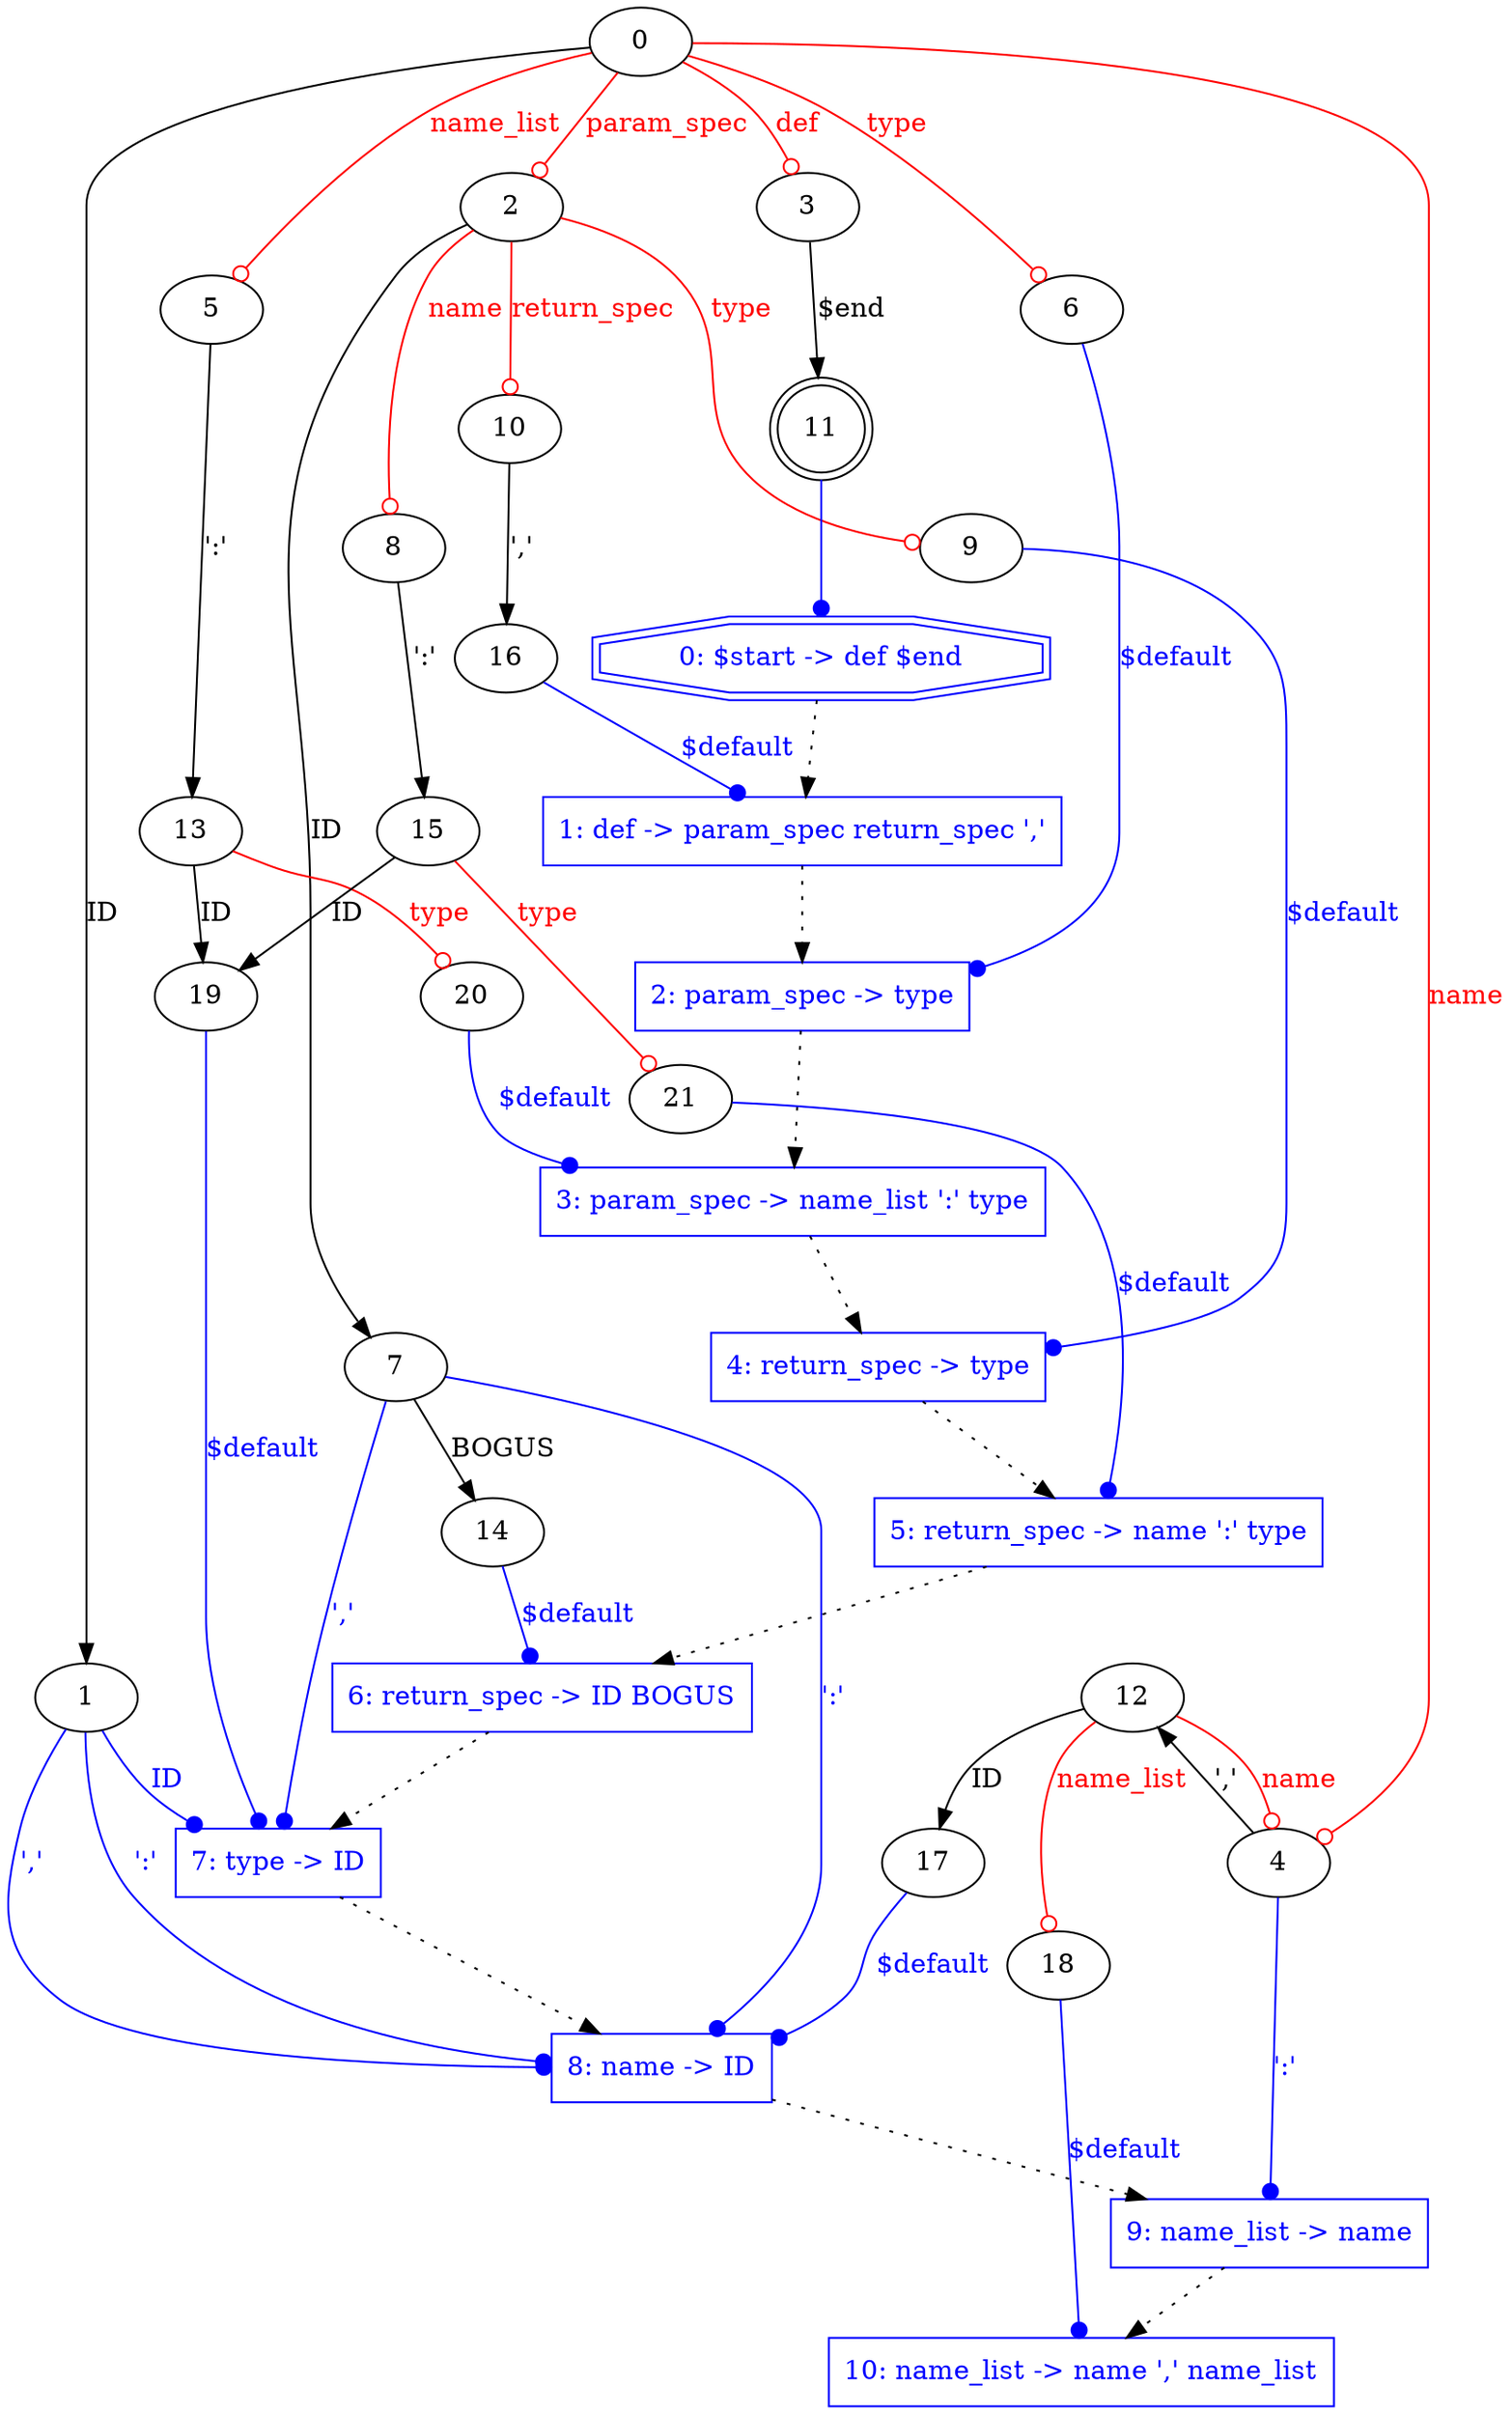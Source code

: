 digraph G {
#concentrate = true

  "g0" [label="0: $start -> def $end", shape = doubleoctagon, fontcolor=blue, color=blue ]
  "g1" [label="1: def -> param_spec return_spec ','", shape = box, fontcolor=blue, color=blue ]
  "g2" [label="2: param_spec -> type", shape = box, fontcolor=blue, color=blue ]
  "g3" [label="3: param_spec -> name_list ':' type", shape = box, fontcolor=blue, color=blue ]
  "g4" [label="4: return_spec -> type", shape = box, fontcolor=blue, color=blue ]
  "g5" [label="5: return_spec -> name ':' type", shape = box, fontcolor=blue, color=blue ]
  "g6" [label="6: return_spec -> ID BOGUS", shape = box, fontcolor=blue, color=blue ]
  "g7" [label="7: type -> ID", shape = box, fontcolor=blue, color=blue ]
  "g8" [label="8: name -> ID", shape = box, fontcolor=blue, color=blue ]
  "g9" [label="9: name_list -> name", shape = box, fontcolor=blue, color=blue ]
  "g10" [label="10: name_list -> name ',' name_list", shape = box, fontcolor=blue, color=blue ]
  g0 ->g1 [style=dotted];
  g1 ->g2 [style=dotted];
  g2 ->g3 [style=dotted];
  g3 ->g4 [style=dotted];
  g4 ->g5 [style=dotted];
  g5 ->g6 [style=dotted];
  g6 ->g7 [style=dotted];
  g7 ->g8 [style=dotted];
  g8 ->g9 [style=dotted];
  g9 ->g10 [style=dotted];
0 -> 1 [label = "ID"]
0 -> 2 [label = "param_spec", arrowhead = odot, color = "red", fontcolor = "red"]
0 -> 3 [label = "def", arrowhead = odot, color = "red", fontcolor = "red"]
0 -> 5 [label = "name_list", arrowhead = odot, color = "red", fontcolor = "red"]
0 -> 4 [label = "name", arrowhead = odot, color = "red", fontcolor = "red"]
0 -> 6 [label = "type", arrowhead = odot, color = "red", fontcolor = "red"]
1 -> "g8" [label = "','", arrowhead=dot, color = "blue", fontcolor = "blue"]
1 -> "g8" [label = "':'", arrowhead=dot, color = "blue", fontcolor = "blue"]
1 -> "g7" [label = "ID", arrowhead=dot, color = "blue", fontcolor = "blue"]
2 -> 7 [label = "ID"]
2 -> 8 [label = "name", arrowhead = odot, color = "red", fontcolor = "red"]
2 -> 10 [label = "return_spec", arrowhead = odot, color = "red", fontcolor = "red"]
2 -> 9 [label = "type", arrowhead = odot, color = "red", fontcolor = "red"]
3 -> 11 [label = "$end"]
4 -> 12 [label = "','"]
4 -> "g9" [label = "':'", arrowhead=dot, color = "blue", fontcolor = "blue"]
5 -> 13 [label = "':'"]
6 -> "g2" [label = "$default", arrowhead=dot, color = "blue", fontcolor = "blue"]
7 -> 14 [label = "BOGUS"]
7 -> "g7" [label = "','", arrowhead=dot, color = "blue", fontcolor = "blue"]
7 -> "g8" [label = "':'", arrowhead=dot, color = "blue", fontcolor = "blue"]
8 -> 15 [label = "':'"]
9 -> "g4" [label = "$default", arrowhead=dot, color = "blue", fontcolor = "blue"]
10 -> 16 [label = "','"]
11 [shape = doublecircle]
11 -> "g0" [arrowhead = dot, color = blue]
12 -> 17 [label = "ID"]
12 -> 18 [label = "name_list", arrowhead = odot, color = "red", fontcolor = "red"]
12 -> 4 [label = "name", arrowhead = odot, color = "red", fontcolor = "red"]
13 -> 19 [label = "ID"]
13 -> 20 [label = "type", arrowhead = odot, color = "red", fontcolor = "red"]
14 -> "g6" [label = "$default", arrowhead=dot, color = "blue", fontcolor = "blue"]
15 -> 19 [label = "ID"]
15 -> 21 [label = "type", arrowhead = odot, color = "red", fontcolor = "red"]
16 -> "g1" [label = "$default", arrowhead=dot, color = "blue", fontcolor = "blue"]
17 -> "g8" [label = "$default", arrowhead=dot, color = "blue", fontcolor = "blue"]
18 -> "g10" [label = "$default", arrowhead=dot, color = "blue", fontcolor = "blue"]
19 -> "g7" [label = "$default", arrowhead=dot, color = "blue", fontcolor = "blue"]
20 -> "g3" [label = "$default", arrowhead=dot, color = "blue", fontcolor = "blue"]
21 -> "g5" [label = "$default", arrowhead=dot, color = "blue", fontcolor = "blue"]

}
